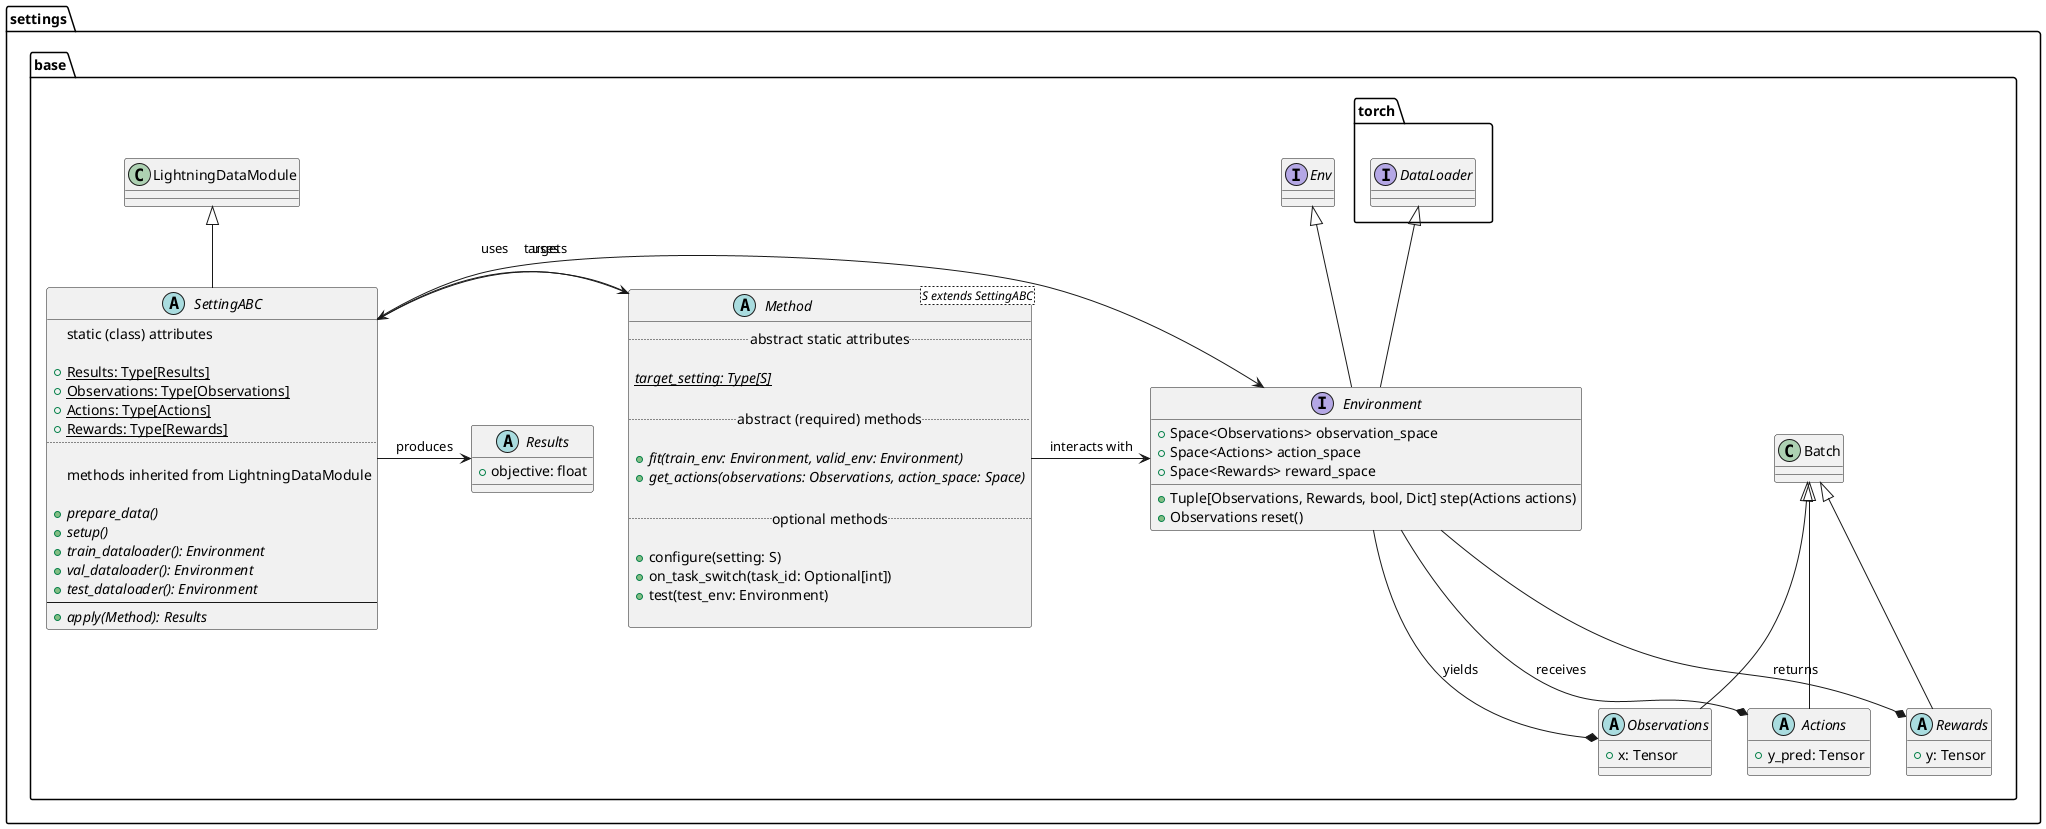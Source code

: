 @startuml base

package base as settings.base {
    together {
        abstract class Observations extends Batch {
            + x: Tensor
        }
        abstract class Actions extends Batch {
            + y_pred: Tensor
        }
        abstract class Rewards extends Batch {
            + y: Tensor
        }
    }
    Environment --* Observations: yields
    Environment --* Actions: receives
    Environment --* Rewards: returns

    interface Environment extends Env, torch.DataLoader {
        + Space<Observations> observation_space
        + Space<Actions> action_space
        + Space<Rewards> reward_space
        + Tuple[Observations, Rewards, bool, Dict] step(Actions actions)
        + Observations reset()
    }

    abstract class Results {
        + objective: float
    }

    abstract class SettingABC extends LightningDataModule{
        static (class) attributes

        + {static} Results: Type[Results] 
        + {static} Observations: Type[Observations] 
        + {static} Actions: Type[Actions] 
        + {static} Rewards: Type[Rewards] 
        ..
        
        methods inherited from LightningDataModule
        
        ' TODO: should we move this to `Setting` rather than SettingABC?
        {abstract} + prepare_data()
        {abstract} + setup()
        {abstract} + train_dataloader(): Environment
        {abstract} + val_dataloader(): Environment
        {abstract} + test_dataloader(): Environment
        --
        {abstract} + apply(Method): Results
    }

    abstract class Method <S extends SettingABC> {
        ..  abstract static attributes ..

        {static} {abstract} target_setting: Type[S]

        ..  abstract (required) methods ..

        {abstract} + fit(train_env: Environment, valid_env: Environment)
        {abstract} + get_actions(observations: Observations, action_space: Space)
        
        .. optional methods ..

        + configure(setting: S)
        + on_task_switch(task_id: Optional[int])
        + test(test_env: Environment)

        ' - is_applicable(setting: SettingABC): bool
    }
    Method -> SettingABC : targets
    Method -> Environment : interacts with
    
    SettingABC -> Environment : uses
    SettingABC -> Results : produces
    SettingABC -> Method : uses


    
}

@enduml